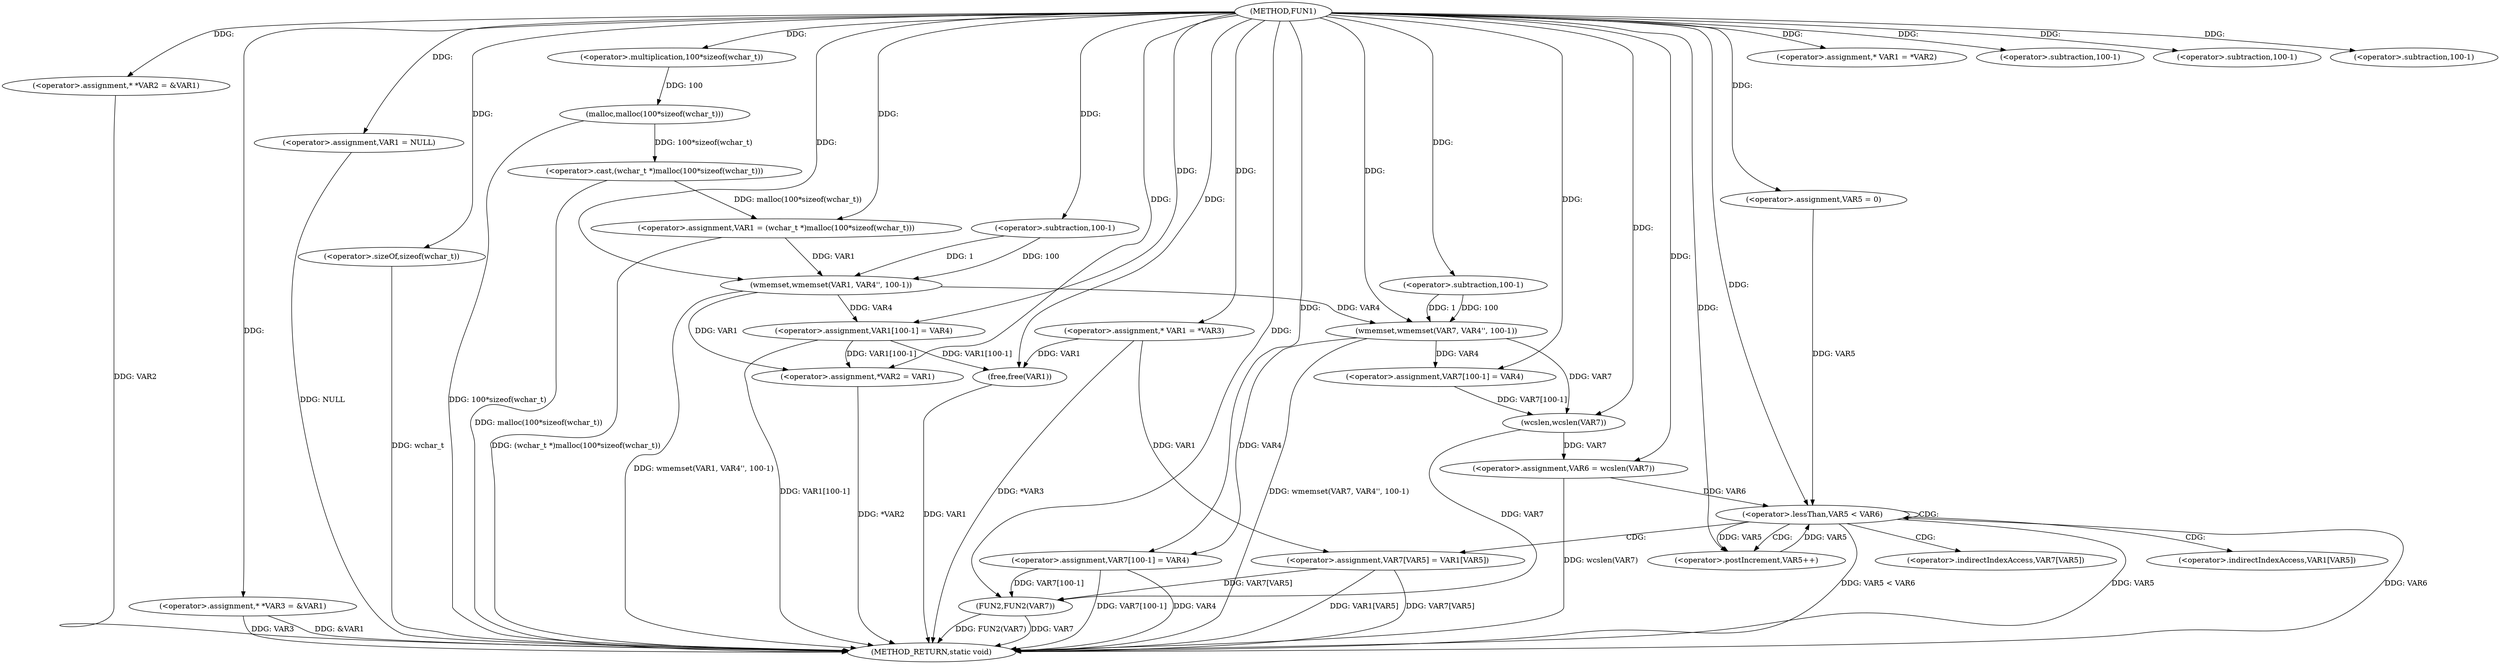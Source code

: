 digraph FUN1 {  
"1000100" [label = "(METHOD,FUN1)" ]
"1000203" [label = "(METHOD_RETURN,static void)" ]
"1000104" [label = "(<operator>.assignment,* *VAR2 = &VAR1)" ]
"1000109" [label = "(<operator>.assignment,* *VAR3 = &VAR1)" ]
"1000113" [label = "(<operator>.assignment,VAR1 = NULL)" ]
"1000118" [label = "(<operator>.assignment,* VAR1 = *VAR2)" ]
"1000122" [label = "(<operator>.assignment,VAR1 = (wchar_t *)malloc(100*sizeof(wchar_t)))" ]
"1000124" [label = "(<operator>.cast,(wchar_t *)malloc(100*sizeof(wchar_t)))" ]
"1000126" [label = "(malloc,malloc(100*sizeof(wchar_t)))" ]
"1000127" [label = "(<operator>.multiplication,100*sizeof(wchar_t))" ]
"1000129" [label = "(<operator>.sizeOf,sizeof(wchar_t))" ]
"1000131" [label = "(wmemset,wmemset(VAR1, VAR4'', 100-1))" ]
"1000134" [label = "(<operator>.subtraction,100-1)" ]
"1000137" [label = "(<operator>.assignment,VAR1[100-1] = VAR4)" ]
"1000140" [label = "(<operator>.subtraction,100-1)" ]
"1000144" [label = "(<operator>.assignment,*VAR2 = VAR1)" ]
"1000150" [label = "(<operator>.assignment,* VAR1 = *VAR3)" ]
"1000158" [label = "(wmemset,wmemset(VAR7, VAR4'', 100-1))" ]
"1000161" [label = "(<operator>.subtraction,100-1)" ]
"1000164" [label = "(<operator>.assignment,VAR7[100-1] = VAR4)" ]
"1000167" [label = "(<operator>.subtraction,100-1)" ]
"1000171" [label = "(<operator>.assignment,VAR6 = wcslen(VAR7))" ]
"1000173" [label = "(wcslen,wcslen(VAR7))" ]
"1000176" [label = "(<operator>.assignment,VAR5 = 0)" ]
"1000179" [label = "(<operator>.lessThan,VAR5 < VAR6)" ]
"1000182" [label = "(<operator>.postIncrement,VAR5++)" ]
"1000185" [label = "(<operator>.assignment,VAR7[VAR5] = VAR1[VAR5])" ]
"1000192" [label = "(<operator>.assignment,VAR7[100-1] = VAR4)" ]
"1000195" [label = "(<operator>.subtraction,100-1)" ]
"1000199" [label = "(FUN2,FUN2(VAR7))" ]
"1000201" [label = "(free,free(VAR1))" ]
"1000186" [label = "(<operator>.indirectIndexAccess,VAR7[VAR5])" ]
"1000189" [label = "(<operator>.indirectIndexAccess,VAR1[VAR5])" ]
  "1000199" -> "1000203"  [ label = "DDG: VAR7"] 
  "1000104" -> "1000203"  [ label = "DDG: VAR2"] 
  "1000185" -> "1000203"  [ label = "DDG: VAR1[VAR5]"] 
  "1000179" -> "1000203"  [ label = "DDG: VAR6"] 
  "1000126" -> "1000203"  [ label = "DDG: 100*sizeof(wchar_t)"] 
  "1000199" -> "1000203"  [ label = "DDG: FUN2(VAR7)"] 
  "1000137" -> "1000203"  [ label = "DDG: VAR1[100-1]"] 
  "1000129" -> "1000203"  [ label = "DDG: wchar_t"] 
  "1000185" -> "1000203"  [ label = "DDG: VAR7[VAR5]"] 
  "1000124" -> "1000203"  [ label = "DDG: malloc(100*sizeof(wchar_t))"] 
  "1000179" -> "1000203"  [ label = "DDG: VAR5 < VAR6"] 
  "1000150" -> "1000203"  [ label = "DDG: *VAR3"] 
  "1000158" -> "1000203"  [ label = "DDG: wmemset(VAR7, VAR4'', 100-1)"] 
  "1000113" -> "1000203"  [ label = "DDG: NULL"] 
  "1000179" -> "1000203"  [ label = "DDG: VAR5"] 
  "1000192" -> "1000203"  [ label = "DDG: VAR7[100-1]"] 
  "1000109" -> "1000203"  [ label = "DDG: VAR3"] 
  "1000171" -> "1000203"  [ label = "DDG: wcslen(VAR7)"] 
  "1000144" -> "1000203"  [ label = "DDG: *VAR2"] 
  "1000109" -> "1000203"  [ label = "DDG: &VAR1"] 
  "1000122" -> "1000203"  [ label = "DDG: (wchar_t *)malloc(100*sizeof(wchar_t))"] 
  "1000192" -> "1000203"  [ label = "DDG: VAR4"] 
  "1000131" -> "1000203"  [ label = "DDG: wmemset(VAR1, VAR4'', 100-1)"] 
  "1000201" -> "1000203"  [ label = "DDG: VAR1"] 
  "1000100" -> "1000104"  [ label = "DDG: "] 
  "1000100" -> "1000109"  [ label = "DDG: "] 
  "1000100" -> "1000113"  [ label = "DDG: "] 
  "1000100" -> "1000118"  [ label = "DDG: "] 
  "1000124" -> "1000122"  [ label = "DDG: malloc(100*sizeof(wchar_t))"] 
  "1000100" -> "1000122"  [ label = "DDG: "] 
  "1000126" -> "1000124"  [ label = "DDG: 100*sizeof(wchar_t)"] 
  "1000127" -> "1000126"  [ label = "DDG: 100"] 
  "1000100" -> "1000127"  [ label = "DDG: "] 
  "1000100" -> "1000129"  [ label = "DDG: "] 
  "1000122" -> "1000131"  [ label = "DDG: VAR1"] 
  "1000100" -> "1000131"  [ label = "DDG: "] 
  "1000134" -> "1000131"  [ label = "DDG: 100"] 
  "1000134" -> "1000131"  [ label = "DDG: 1"] 
  "1000100" -> "1000134"  [ label = "DDG: "] 
  "1000131" -> "1000137"  [ label = "DDG: VAR4"] 
  "1000100" -> "1000137"  [ label = "DDG: "] 
  "1000100" -> "1000140"  [ label = "DDG: "] 
  "1000131" -> "1000144"  [ label = "DDG: VAR1"] 
  "1000137" -> "1000144"  [ label = "DDG: VAR1[100-1]"] 
  "1000100" -> "1000144"  [ label = "DDG: "] 
  "1000100" -> "1000150"  [ label = "DDG: "] 
  "1000100" -> "1000158"  [ label = "DDG: "] 
  "1000131" -> "1000158"  [ label = "DDG: VAR4"] 
  "1000161" -> "1000158"  [ label = "DDG: 100"] 
  "1000161" -> "1000158"  [ label = "DDG: 1"] 
  "1000100" -> "1000161"  [ label = "DDG: "] 
  "1000158" -> "1000164"  [ label = "DDG: VAR4"] 
  "1000100" -> "1000164"  [ label = "DDG: "] 
  "1000100" -> "1000167"  [ label = "DDG: "] 
  "1000173" -> "1000171"  [ label = "DDG: VAR7"] 
  "1000100" -> "1000171"  [ label = "DDG: "] 
  "1000158" -> "1000173"  [ label = "DDG: VAR7"] 
  "1000164" -> "1000173"  [ label = "DDG: VAR7[100-1]"] 
  "1000100" -> "1000173"  [ label = "DDG: "] 
  "1000100" -> "1000176"  [ label = "DDG: "] 
  "1000176" -> "1000179"  [ label = "DDG: VAR5"] 
  "1000182" -> "1000179"  [ label = "DDG: VAR5"] 
  "1000100" -> "1000179"  [ label = "DDG: "] 
  "1000171" -> "1000179"  [ label = "DDG: VAR6"] 
  "1000179" -> "1000182"  [ label = "DDG: VAR5"] 
  "1000100" -> "1000182"  [ label = "DDG: "] 
  "1000150" -> "1000185"  [ label = "DDG: VAR1"] 
  "1000100" -> "1000192"  [ label = "DDG: "] 
  "1000158" -> "1000192"  [ label = "DDG: VAR4"] 
  "1000100" -> "1000195"  [ label = "DDG: "] 
  "1000185" -> "1000199"  [ label = "DDG: VAR7[VAR5]"] 
  "1000192" -> "1000199"  [ label = "DDG: VAR7[100-1]"] 
  "1000173" -> "1000199"  [ label = "DDG: VAR7"] 
  "1000100" -> "1000199"  [ label = "DDG: "] 
  "1000150" -> "1000201"  [ label = "DDG: VAR1"] 
  "1000137" -> "1000201"  [ label = "DDG: VAR1[100-1]"] 
  "1000100" -> "1000201"  [ label = "DDG: "] 
  "1000179" -> "1000179"  [ label = "CDG: "] 
  "1000179" -> "1000182"  [ label = "CDG: "] 
  "1000179" -> "1000186"  [ label = "CDG: "] 
  "1000179" -> "1000189"  [ label = "CDG: "] 
  "1000179" -> "1000185"  [ label = "CDG: "] 
}
